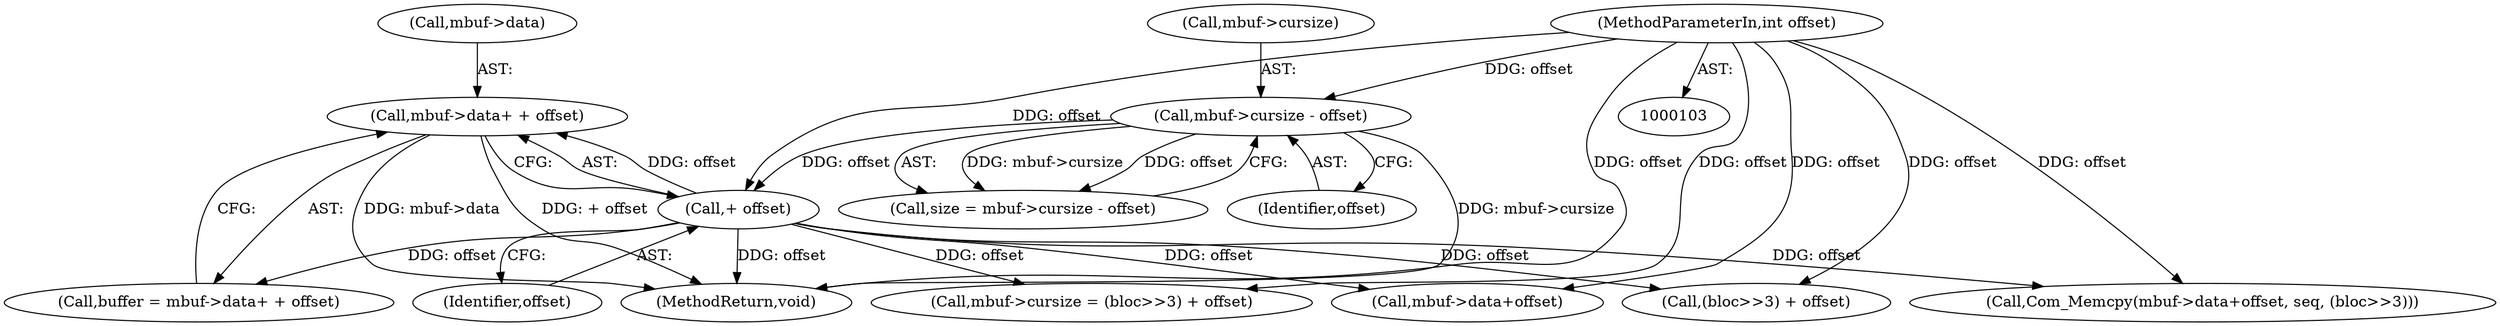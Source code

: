 digraph "0_ioq3_d2b1d124d4055c2fcbe5126863487c52fd58cca1@pointer" {
"1000122" [label="(Call,mbuf->data+ + offset)"];
"1000126" [label="(Call,+ offset)"];
"1000115" [label="(Call,mbuf->cursize - offset)"];
"1000105" [label="(MethodParameterIn,int offset)"];
"1000264" [label="(Call,Com_Memcpy(mbuf->data+offset, seq, (bloc>>3)))"];
"1000116" [label="(Call,mbuf->cursize)"];
"1000120" [label="(Call,buffer = mbuf->data+ + offset)"];
"1000115" [label="(Call,mbuf->cursize - offset)"];
"1000265" [label="(Call,mbuf->data+offset)"];
"1000127" [label="(Identifier,offset)"];
"1000274" [label="(MethodReturn,void)"];
"1000122" [label="(Call,mbuf->data+ + offset)"];
"1000119" [label="(Identifier,offset)"];
"1000113" [label="(Call,size = mbuf->cursize - offset)"];
"1000126" [label="(Call,+ offset)"];
"1000259" [label="(Call,(bloc>>3) + offset)"];
"1000255" [label="(Call,mbuf->cursize = (bloc>>3) + offset)"];
"1000105" [label="(MethodParameterIn,int offset)"];
"1000123" [label="(Call,mbuf->data)"];
"1000122" -> "1000120"  [label="AST: "];
"1000122" -> "1000126"  [label="CFG: "];
"1000123" -> "1000122"  [label="AST: "];
"1000126" -> "1000122"  [label="AST: "];
"1000120" -> "1000122"  [label="CFG: "];
"1000122" -> "1000274"  [label="DDG: + offset"];
"1000122" -> "1000274"  [label="DDG: mbuf->data"];
"1000126" -> "1000122"  [label="DDG: offset"];
"1000126" -> "1000127"  [label="CFG: "];
"1000127" -> "1000126"  [label="AST: "];
"1000126" -> "1000274"  [label="DDG: offset"];
"1000126" -> "1000120"  [label="DDG: offset"];
"1000115" -> "1000126"  [label="DDG: offset"];
"1000105" -> "1000126"  [label="DDG: offset"];
"1000126" -> "1000255"  [label="DDG: offset"];
"1000126" -> "1000259"  [label="DDG: offset"];
"1000126" -> "1000264"  [label="DDG: offset"];
"1000126" -> "1000265"  [label="DDG: offset"];
"1000115" -> "1000113"  [label="AST: "];
"1000115" -> "1000119"  [label="CFG: "];
"1000116" -> "1000115"  [label="AST: "];
"1000119" -> "1000115"  [label="AST: "];
"1000113" -> "1000115"  [label="CFG: "];
"1000115" -> "1000274"  [label="DDG: mbuf->cursize"];
"1000115" -> "1000113"  [label="DDG: mbuf->cursize"];
"1000115" -> "1000113"  [label="DDG: offset"];
"1000105" -> "1000115"  [label="DDG: offset"];
"1000105" -> "1000103"  [label="AST: "];
"1000105" -> "1000274"  [label="DDG: offset"];
"1000105" -> "1000255"  [label="DDG: offset"];
"1000105" -> "1000259"  [label="DDG: offset"];
"1000105" -> "1000264"  [label="DDG: offset"];
"1000105" -> "1000265"  [label="DDG: offset"];
}
